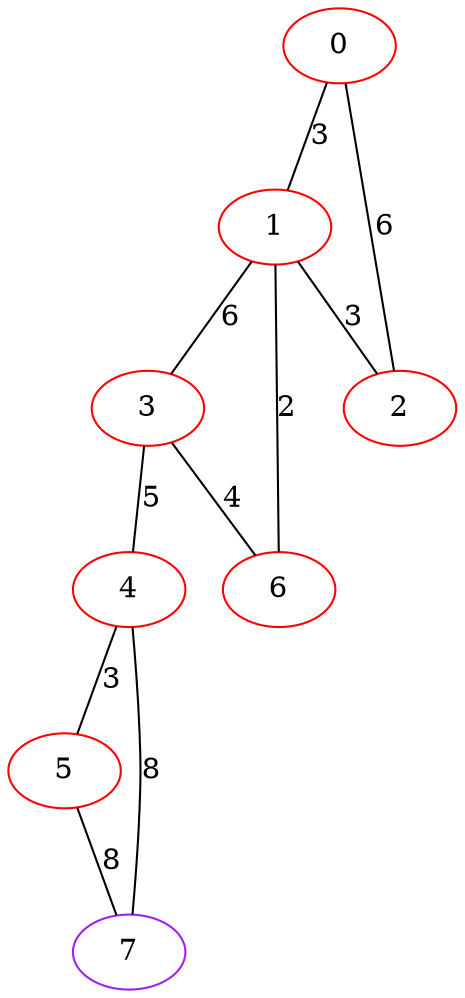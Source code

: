 graph "" {
0 [color=red, weight=1];
1 [color=red, weight=1];
2 [color=red, weight=1];
3 [color=red, weight=1];
4 [color=red, weight=1];
5 [color=red, weight=1];
6 [color=red, weight=1];
7 [color=purple, weight=4];
0 -- 1  [key=0, label=3];
0 -- 2  [key=0, label=6];
1 -- 2  [key=0, label=3];
1 -- 3  [key=0, label=6];
1 -- 6  [key=0, label=2];
3 -- 4  [key=0, label=5];
3 -- 6  [key=0, label=4];
4 -- 5  [key=0, label=3];
4 -- 7  [key=0, label=8];
5 -- 7  [key=0, label=8];
}
